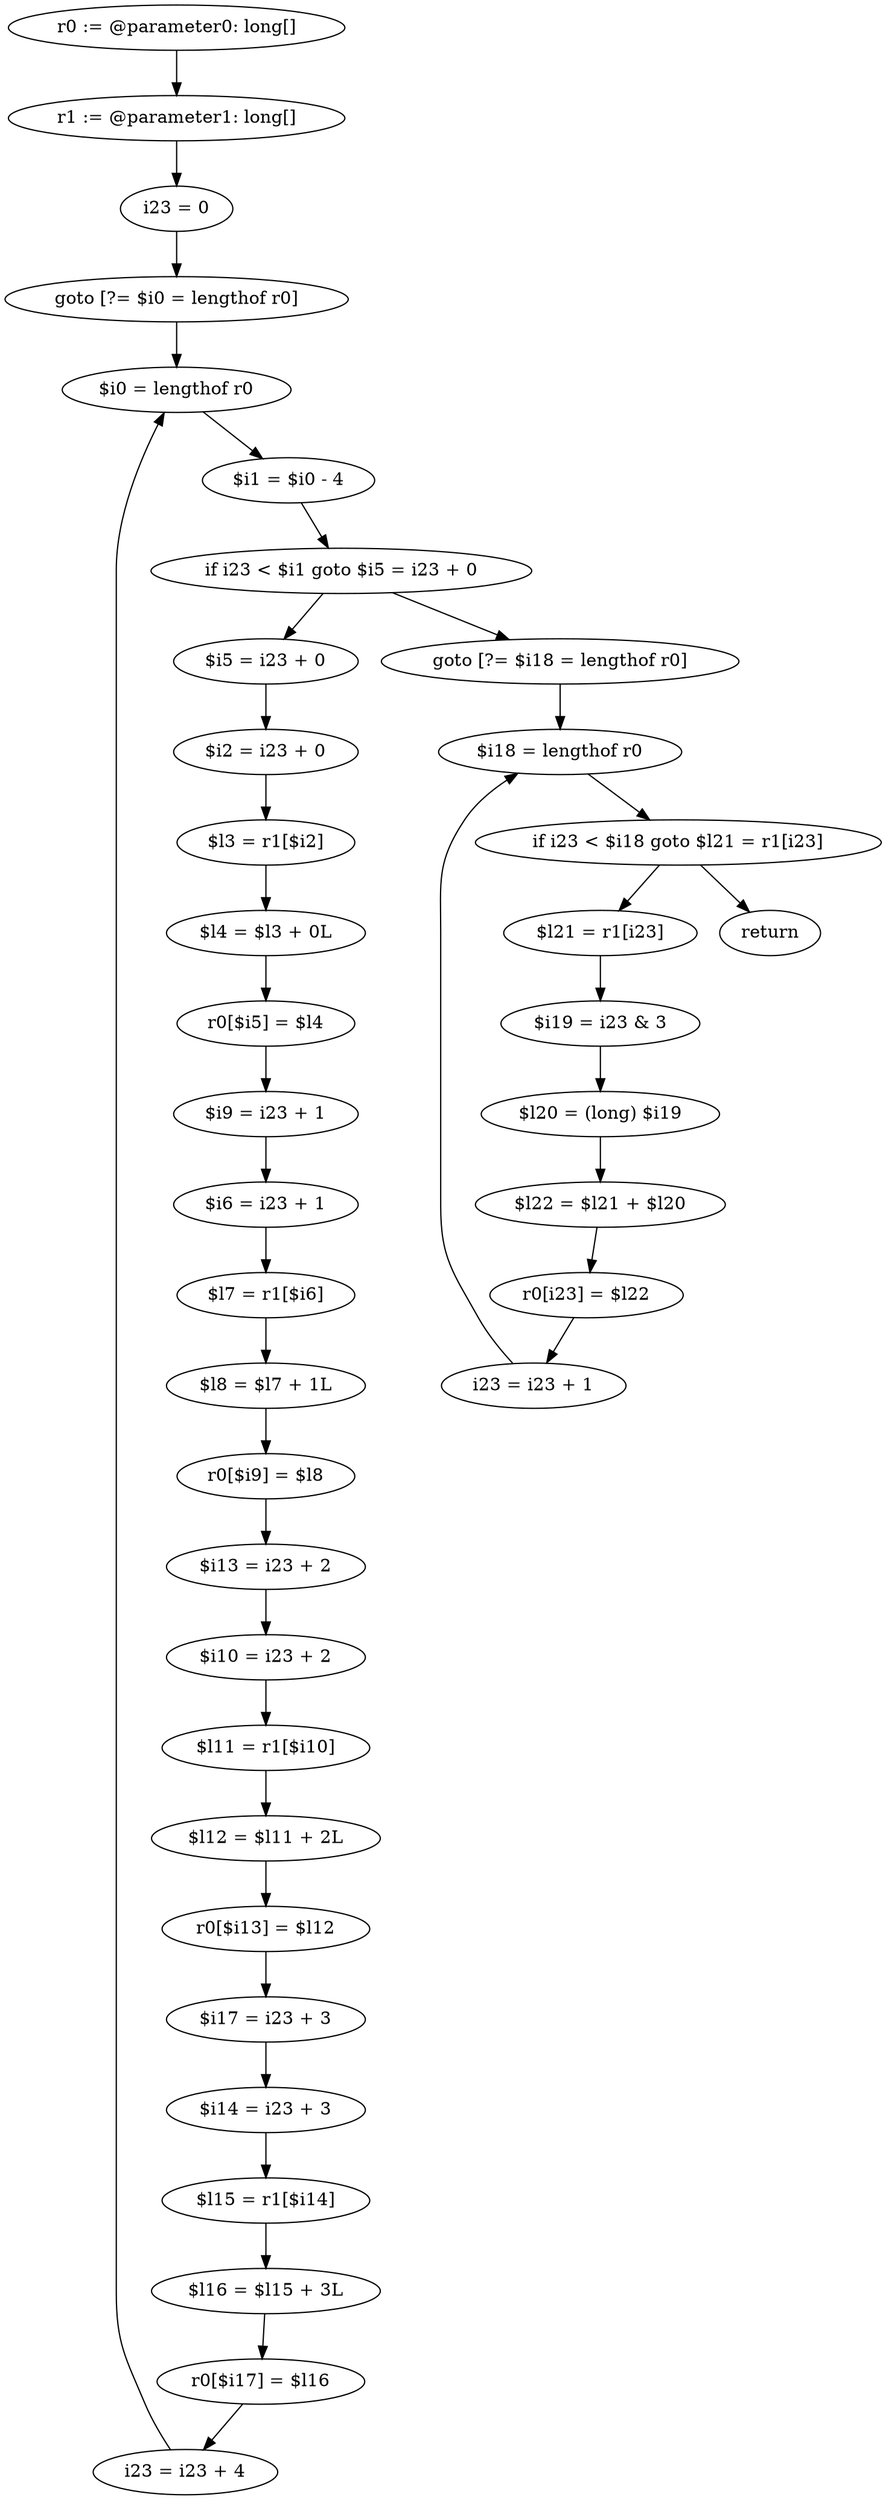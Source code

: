 digraph "unitGraph" {
    "r0 := @parameter0: long[]"
    "r1 := @parameter1: long[]"
    "i23 = 0"
    "goto [?= $i0 = lengthof r0]"
    "$i5 = i23 + 0"
    "$i2 = i23 + 0"
    "$l3 = r1[$i2]"
    "$l4 = $l3 + 0L"
    "r0[$i5] = $l4"
    "$i9 = i23 + 1"
    "$i6 = i23 + 1"
    "$l7 = r1[$i6]"
    "$l8 = $l7 + 1L"
    "r0[$i9] = $l8"
    "$i13 = i23 + 2"
    "$i10 = i23 + 2"
    "$l11 = r1[$i10]"
    "$l12 = $l11 + 2L"
    "r0[$i13] = $l12"
    "$i17 = i23 + 3"
    "$i14 = i23 + 3"
    "$l15 = r1[$i14]"
    "$l16 = $l15 + 3L"
    "r0[$i17] = $l16"
    "i23 = i23 + 4"
    "$i0 = lengthof r0"
    "$i1 = $i0 - 4"
    "if i23 < $i1 goto $i5 = i23 + 0"
    "goto [?= $i18 = lengthof r0]"
    "$l21 = r1[i23]"
    "$i19 = i23 & 3"
    "$l20 = (long) $i19"
    "$l22 = $l21 + $l20"
    "r0[i23] = $l22"
    "i23 = i23 + 1"
    "$i18 = lengthof r0"
    "if i23 < $i18 goto $l21 = r1[i23]"
    "return"
    "r0 := @parameter0: long[]"->"r1 := @parameter1: long[]";
    "r1 := @parameter1: long[]"->"i23 = 0";
    "i23 = 0"->"goto [?= $i0 = lengthof r0]";
    "goto [?= $i0 = lengthof r0]"->"$i0 = lengthof r0";
    "$i5 = i23 + 0"->"$i2 = i23 + 0";
    "$i2 = i23 + 0"->"$l3 = r1[$i2]";
    "$l3 = r1[$i2]"->"$l4 = $l3 + 0L";
    "$l4 = $l3 + 0L"->"r0[$i5] = $l4";
    "r0[$i5] = $l4"->"$i9 = i23 + 1";
    "$i9 = i23 + 1"->"$i6 = i23 + 1";
    "$i6 = i23 + 1"->"$l7 = r1[$i6]";
    "$l7 = r1[$i6]"->"$l8 = $l7 + 1L";
    "$l8 = $l7 + 1L"->"r0[$i9] = $l8";
    "r0[$i9] = $l8"->"$i13 = i23 + 2";
    "$i13 = i23 + 2"->"$i10 = i23 + 2";
    "$i10 = i23 + 2"->"$l11 = r1[$i10]";
    "$l11 = r1[$i10]"->"$l12 = $l11 + 2L";
    "$l12 = $l11 + 2L"->"r0[$i13] = $l12";
    "r0[$i13] = $l12"->"$i17 = i23 + 3";
    "$i17 = i23 + 3"->"$i14 = i23 + 3";
    "$i14 = i23 + 3"->"$l15 = r1[$i14]";
    "$l15 = r1[$i14]"->"$l16 = $l15 + 3L";
    "$l16 = $l15 + 3L"->"r0[$i17] = $l16";
    "r0[$i17] = $l16"->"i23 = i23 + 4";
    "i23 = i23 + 4"->"$i0 = lengthof r0";
    "$i0 = lengthof r0"->"$i1 = $i0 - 4";
    "$i1 = $i0 - 4"->"if i23 < $i1 goto $i5 = i23 + 0";
    "if i23 < $i1 goto $i5 = i23 + 0"->"goto [?= $i18 = lengthof r0]";
    "if i23 < $i1 goto $i5 = i23 + 0"->"$i5 = i23 + 0";
    "goto [?= $i18 = lengthof r0]"->"$i18 = lengthof r0";
    "$l21 = r1[i23]"->"$i19 = i23 & 3";
    "$i19 = i23 & 3"->"$l20 = (long) $i19";
    "$l20 = (long) $i19"->"$l22 = $l21 + $l20";
    "$l22 = $l21 + $l20"->"r0[i23] = $l22";
    "r0[i23] = $l22"->"i23 = i23 + 1";
    "i23 = i23 + 1"->"$i18 = lengthof r0";
    "$i18 = lengthof r0"->"if i23 < $i18 goto $l21 = r1[i23]";
    "if i23 < $i18 goto $l21 = r1[i23]"->"return";
    "if i23 < $i18 goto $l21 = r1[i23]"->"$l21 = r1[i23]";
}
